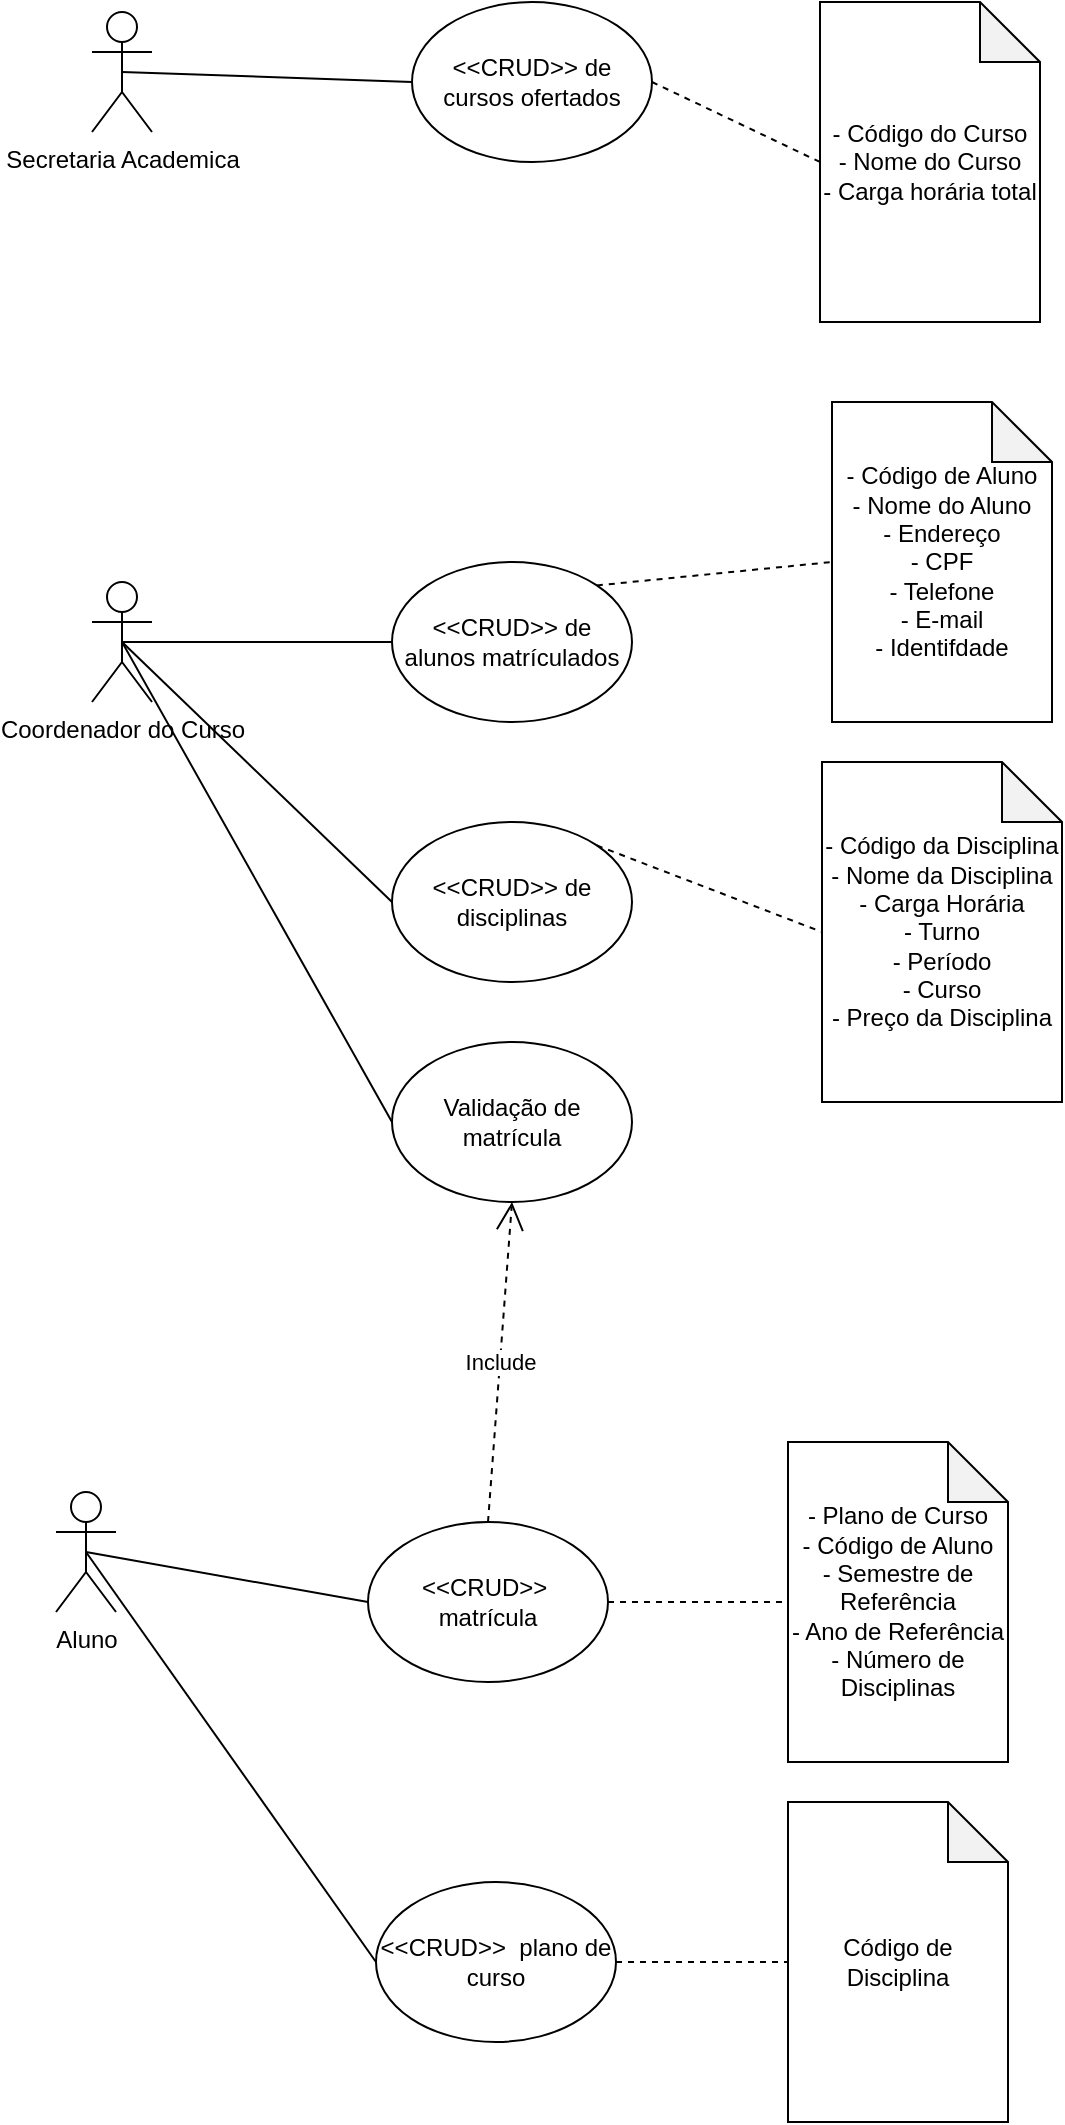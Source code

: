 <mxfile version="22.0.3" type="github">
  <diagram name="Página-1" id="ZKYmn0D9uTa8L3yYjEei">
    <mxGraphModel dx="1434" dy="771" grid="1" gridSize="10" guides="1" tooltips="1" connect="1" arrows="1" fold="1" page="1" pageScale="1" pageWidth="827" pageHeight="1169" math="0" shadow="0">
      <root>
        <mxCell id="0" />
        <mxCell id="1" parent="0" />
        <mxCell id="RxLqHyeWL9fvtduoax1q-1" value="Coordenador do Curso" style="shape=umlActor;verticalLabelPosition=bottom;verticalAlign=top;html=1;outlineConnect=0;" vertex="1" parent="1">
          <mxGeometry x="50" y="530" width="30" height="60" as="geometry" />
        </mxCell>
        <mxCell id="RxLqHyeWL9fvtduoax1q-2" value="&amp;lt;&amp;lt;CRUD&amp;gt;&amp;gt; de alunos matrículados" style="ellipse;whiteSpace=wrap;html=1;" vertex="1" parent="1">
          <mxGeometry x="200" y="520" width="120" height="80" as="geometry" />
        </mxCell>
        <mxCell id="RxLqHyeWL9fvtduoax1q-3" value="Secretaria Academica" style="shape=umlActor;verticalLabelPosition=bottom;verticalAlign=top;html=1;outlineConnect=0;" vertex="1" parent="1">
          <mxGeometry x="50" y="245" width="30" height="60" as="geometry" />
        </mxCell>
        <mxCell id="RxLqHyeWL9fvtduoax1q-5" value="" style="endArrow=none;html=1;rounded=0;exitX=0.5;exitY=0.5;exitDx=0;exitDy=0;exitPerimeter=0;entryX=0;entryY=0.5;entryDx=0;entryDy=0;" edge="1" parent="1" source="RxLqHyeWL9fvtduoax1q-1" target="RxLqHyeWL9fvtduoax1q-2">
          <mxGeometry width="50" height="50" relative="1" as="geometry">
            <mxPoint x="120" y="510" as="sourcePoint" />
            <mxPoint x="170" y="460" as="targetPoint" />
          </mxGeometry>
        </mxCell>
        <mxCell id="RxLqHyeWL9fvtduoax1q-6" value="" style="endArrow=none;dashed=1;html=1;rounded=0;exitX=1;exitY=0;exitDx=0;exitDy=0;entryX=0;entryY=0.5;entryDx=0;entryDy=0;entryPerimeter=0;" edge="1" parent="1" source="RxLqHyeWL9fvtduoax1q-2" target="RxLqHyeWL9fvtduoax1q-7">
          <mxGeometry width="50" height="50" relative="1" as="geometry">
            <mxPoint x="420" y="510" as="sourcePoint" />
            <mxPoint x="420" y="520" as="targetPoint" />
          </mxGeometry>
        </mxCell>
        <mxCell id="RxLqHyeWL9fvtduoax1q-7" value="- Código de Aluno&lt;br&gt;- Nome do Aluno&lt;br&gt;- Endereço&lt;br&gt;- CPF&lt;br&gt;- Telefone&lt;br&gt;- E-mail&lt;br&gt;- Identifdade" style="shape=note;whiteSpace=wrap;html=1;backgroundOutline=1;darkOpacity=0.05;" vertex="1" parent="1">
          <mxGeometry x="420" y="440" width="110" height="160" as="geometry" />
        </mxCell>
        <mxCell id="RxLqHyeWL9fvtduoax1q-8" value="&amp;lt;&amp;lt;CRUD&amp;gt;&amp;gt; de disciplinas" style="ellipse;whiteSpace=wrap;html=1;" vertex="1" parent="1">
          <mxGeometry x="200" y="650" width="120" height="80" as="geometry" />
        </mxCell>
        <mxCell id="RxLqHyeWL9fvtduoax1q-9" value="" style="endArrow=none;dashed=1;html=1;rounded=0;exitX=1;exitY=0;exitDx=0;exitDy=0;entryX=0;entryY=0.5;entryDx=0;entryDy=0;entryPerimeter=0;" edge="1" parent="1" source="RxLqHyeWL9fvtduoax1q-8" target="RxLqHyeWL9fvtduoax1q-10">
          <mxGeometry width="50" height="50" relative="1" as="geometry">
            <mxPoint x="430" y="690" as="sourcePoint" />
            <mxPoint x="430" y="700" as="targetPoint" />
          </mxGeometry>
        </mxCell>
        <mxCell id="RxLqHyeWL9fvtduoax1q-10" value="- Código da Disciplina&lt;br&gt;- Nome da Disciplina&lt;br&gt;- Carga Horária&lt;br&gt;- Turno&lt;br&gt;- Período&lt;br&gt;- Curso&lt;br&gt;- Preço da Disciplina" style="shape=note;whiteSpace=wrap;html=1;backgroundOutline=1;darkOpacity=0.05;" vertex="1" parent="1">
          <mxGeometry x="415" y="620" width="120" height="170" as="geometry" />
        </mxCell>
        <mxCell id="RxLqHyeWL9fvtduoax1q-11" value="" style="endArrow=none;html=1;rounded=0;exitX=0.5;exitY=0.5;exitDx=0;exitDy=0;exitPerimeter=0;entryX=0;entryY=0.5;entryDx=0;entryDy=0;" edge="1" parent="1" source="RxLqHyeWL9fvtduoax1q-1" target="RxLqHyeWL9fvtduoax1q-8">
          <mxGeometry width="50" height="50" relative="1" as="geometry">
            <mxPoint x="50" y="680" as="sourcePoint" />
            <mxPoint x="185" y="680" as="targetPoint" />
          </mxGeometry>
        </mxCell>
        <mxCell id="RxLqHyeWL9fvtduoax1q-12" value="&amp;lt;&amp;lt;CRUD&amp;gt;&amp;gt; de cursos ofertados" style="ellipse;whiteSpace=wrap;html=1;" vertex="1" parent="1">
          <mxGeometry x="210" y="240" width="120" height="80" as="geometry" />
        </mxCell>
        <mxCell id="RxLqHyeWL9fvtduoax1q-13" value="" style="endArrow=none;html=1;rounded=0;exitX=0.5;exitY=0.5;exitDx=0;exitDy=0;exitPerimeter=0;entryX=0;entryY=0.5;entryDx=0;entryDy=0;" edge="1" parent="1" target="RxLqHyeWL9fvtduoax1q-12" source="RxLqHyeWL9fvtduoax1q-3">
          <mxGeometry width="50" height="50" relative="1" as="geometry">
            <mxPoint x="101" y="325" as="sourcePoint" />
            <mxPoint x="206" y="225" as="targetPoint" />
          </mxGeometry>
        </mxCell>
        <mxCell id="RxLqHyeWL9fvtduoax1q-14" value="" style="endArrow=none;dashed=1;html=1;rounded=0;exitX=1;exitY=0.5;exitDx=0;exitDy=0;entryX=0;entryY=0.5;entryDx=0;entryDy=0;entryPerimeter=0;" edge="1" parent="1" source="RxLqHyeWL9fvtduoax1q-12" target="RxLqHyeWL9fvtduoax1q-15">
          <mxGeometry width="50" height="50" relative="1" as="geometry">
            <mxPoint x="456" y="275" as="sourcePoint" />
            <mxPoint x="456" y="285" as="targetPoint" />
          </mxGeometry>
        </mxCell>
        <mxCell id="RxLqHyeWL9fvtduoax1q-15" value="- Código do Curso&lt;br&gt;- Nome do Curso&lt;br&gt;- Carga horária total" style="shape=note;whiteSpace=wrap;html=1;backgroundOutline=1;darkOpacity=0.05;" vertex="1" parent="1">
          <mxGeometry x="414" y="240" width="110" height="160" as="geometry" />
        </mxCell>
        <mxCell id="RxLqHyeWL9fvtduoax1q-16" value="Aluno" style="shape=umlActor;verticalLabelPosition=bottom;verticalAlign=top;html=1;outlineConnect=0;" vertex="1" parent="1">
          <mxGeometry x="32" y="985" width="30" height="60" as="geometry" />
        </mxCell>
        <mxCell id="RxLqHyeWL9fvtduoax1q-17" value="&amp;lt;&amp;lt;CRUD&amp;gt;&amp;gt;&amp;nbsp; plano de curso" style="ellipse;whiteSpace=wrap;html=1;" vertex="1" parent="1">
          <mxGeometry x="192" y="1180" width="120" height="80" as="geometry" />
        </mxCell>
        <mxCell id="RxLqHyeWL9fvtduoax1q-18" value="" style="endArrow=none;html=1;rounded=0;exitX=0.5;exitY=0.5;exitDx=0;exitDy=0;exitPerimeter=0;entryX=0;entryY=0.5;entryDx=0;entryDy=0;" edge="1" parent="1" source="RxLqHyeWL9fvtduoax1q-16" target="RxLqHyeWL9fvtduoax1q-17">
          <mxGeometry width="50" height="50" relative="1" as="geometry">
            <mxPoint x="83" y="1065" as="sourcePoint" />
            <mxPoint x="188" y="965" as="targetPoint" />
          </mxGeometry>
        </mxCell>
        <mxCell id="RxLqHyeWL9fvtduoax1q-19" value="" style="endArrow=none;dashed=1;html=1;rounded=0;exitX=1;exitY=0.5;exitDx=0;exitDy=0;entryX=0;entryY=0.5;entryDx=0;entryDy=0;entryPerimeter=0;" edge="1" parent="1" source="RxLqHyeWL9fvtduoax1q-17" target="RxLqHyeWL9fvtduoax1q-20">
          <mxGeometry width="50" height="50" relative="1" as="geometry">
            <mxPoint x="438" y="1015" as="sourcePoint" />
            <mxPoint x="438" y="1025" as="targetPoint" />
          </mxGeometry>
        </mxCell>
        <mxCell id="RxLqHyeWL9fvtduoax1q-20" value="Código de Disciplina" style="shape=note;whiteSpace=wrap;html=1;backgroundOutline=1;darkOpacity=0.05;" vertex="1" parent="1">
          <mxGeometry x="398" y="1140" width="110" height="160" as="geometry" />
        </mxCell>
        <mxCell id="RxLqHyeWL9fvtduoax1q-27" value="&amp;lt;&amp;lt;CRUD&amp;gt;&amp;gt;&amp;nbsp; matrícula" style="ellipse;whiteSpace=wrap;html=1;" vertex="1" parent="1">
          <mxGeometry x="188" y="1000" width="120" height="80" as="geometry" />
        </mxCell>
        <mxCell id="RxLqHyeWL9fvtduoax1q-28" value="" style="endArrow=none;html=1;rounded=0;exitX=0.5;exitY=0.5;exitDx=0;exitDy=0;exitPerimeter=0;entryX=0;entryY=0.5;entryDx=0;entryDy=0;" edge="1" parent="1" source="RxLqHyeWL9fvtduoax1q-16" target="RxLqHyeWL9fvtduoax1q-27">
          <mxGeometry width="50" height="50" relative="1" as="geometry">
            <mxPoint x="-301" y="1087.5" as="sourcePoint" />
            <mxPoint x="237" y="985" as="targetPoint" />
          </mxGeometry>
        </mxCell>
        <mxCell id="RxLqHyeWL9fvtduoax1q-29" value="" style="endArrow=none;dashed=1;html=1;rounded=0;exitX=1;exitY=0.5;exitDx=0;exitDy=0;entryX=0;entryY=0.5;entryDx=0;entryDy=0;entryPerimeter=0;" edge="1" parent="1" source="RxLqHyeWL9fvtduoax1q-27" target="RxLqHyeWL9fvtduoax1q-30">
          <mxGeometry width="50" height="50" relative="1" as="geometry">
            <mxPoint x="434" y="1035" as="sourcePoint" />
            <mxPoint x="434" y="1045" as="targetPoint" />
          </mxGeometry>
        </mxCell>
        <mxCell id="RxLqHyeWL9fvtduoax1q-30" value="- Plano de Curso&lt;br&gt;- Código de Aluno&lt;br&gt;- Semestre de Referência&lt;br&gt;- Ano de Referência&lt;br&gt;- Número de Disciplinas" style="shape=note;whiteSpace=wrap;html=1;backgroundOutline=1;darkOpacity=0.05;" vertex="1" parent="1">
          <mxGeometry x="398" y="960" width="110" height="160" as="geometry" />
        </mxCell>
        <mxCell id="RxLqHyeWL9fvtduoax1q-31" value="Include" style="endArrow=open;endSize=12;dashed=1;html=1;rounded=0;entryX=0.5;entryY=1;entryDx=0;entryDy=0;exitX=0.5;exitY=0;exitDx=0;exitDy=0;" edge="1" parent="1" source="RxLqHyeWL9fvtduoax1q-27" target="RxLqHyeWL9fvtduoax1q-32">
          <mxGeometry width="160" relative="1" as="geometry">
            <mxPoint x="267" y="940" as="sourcePoint" />
            <mxPoint x="263" y="840" as="targetPoint" />
          </mxGeometry>
        </mxCell>
        <mxCell id="RxLqHyeWL9fvtduoax1q-32" value="Validação de matrícula" style="ellipse;whiteSpace=wrap;html=1;" vertex="1" parent="1">
          <mxGeometry x="200" y="760" width="120" height="80" as="geometry" />
        </mxCell>
        <mxCell id="RxLqHyeWL9fvtduoax1q-33" value="" style="endArrow=none;html=1;rounded=0;exitX=0.5;exitY=0.5;exitDx=0;exitDy=0;exitPerimeter=0;entryX=0;entryY=0.5;entryDx=0;entryDy=0;" edge="1" parent="1" target="RxLqHyeWL9fvtduoax1q-32" source="RxLqHyeWL9fvtduoax1q-1">
          <mxGeometry width="50" height="50" relative="1" as="geometry">
            <mxPoint x="55" y="795" as="sourcePoint" />
            <mxPoint x="196" y="745" as="targetPoint" />
          </mxGeometry>
        </mxCell>
      </root>
    </mxGraphModel>
  </diagram>
</mxfile>
